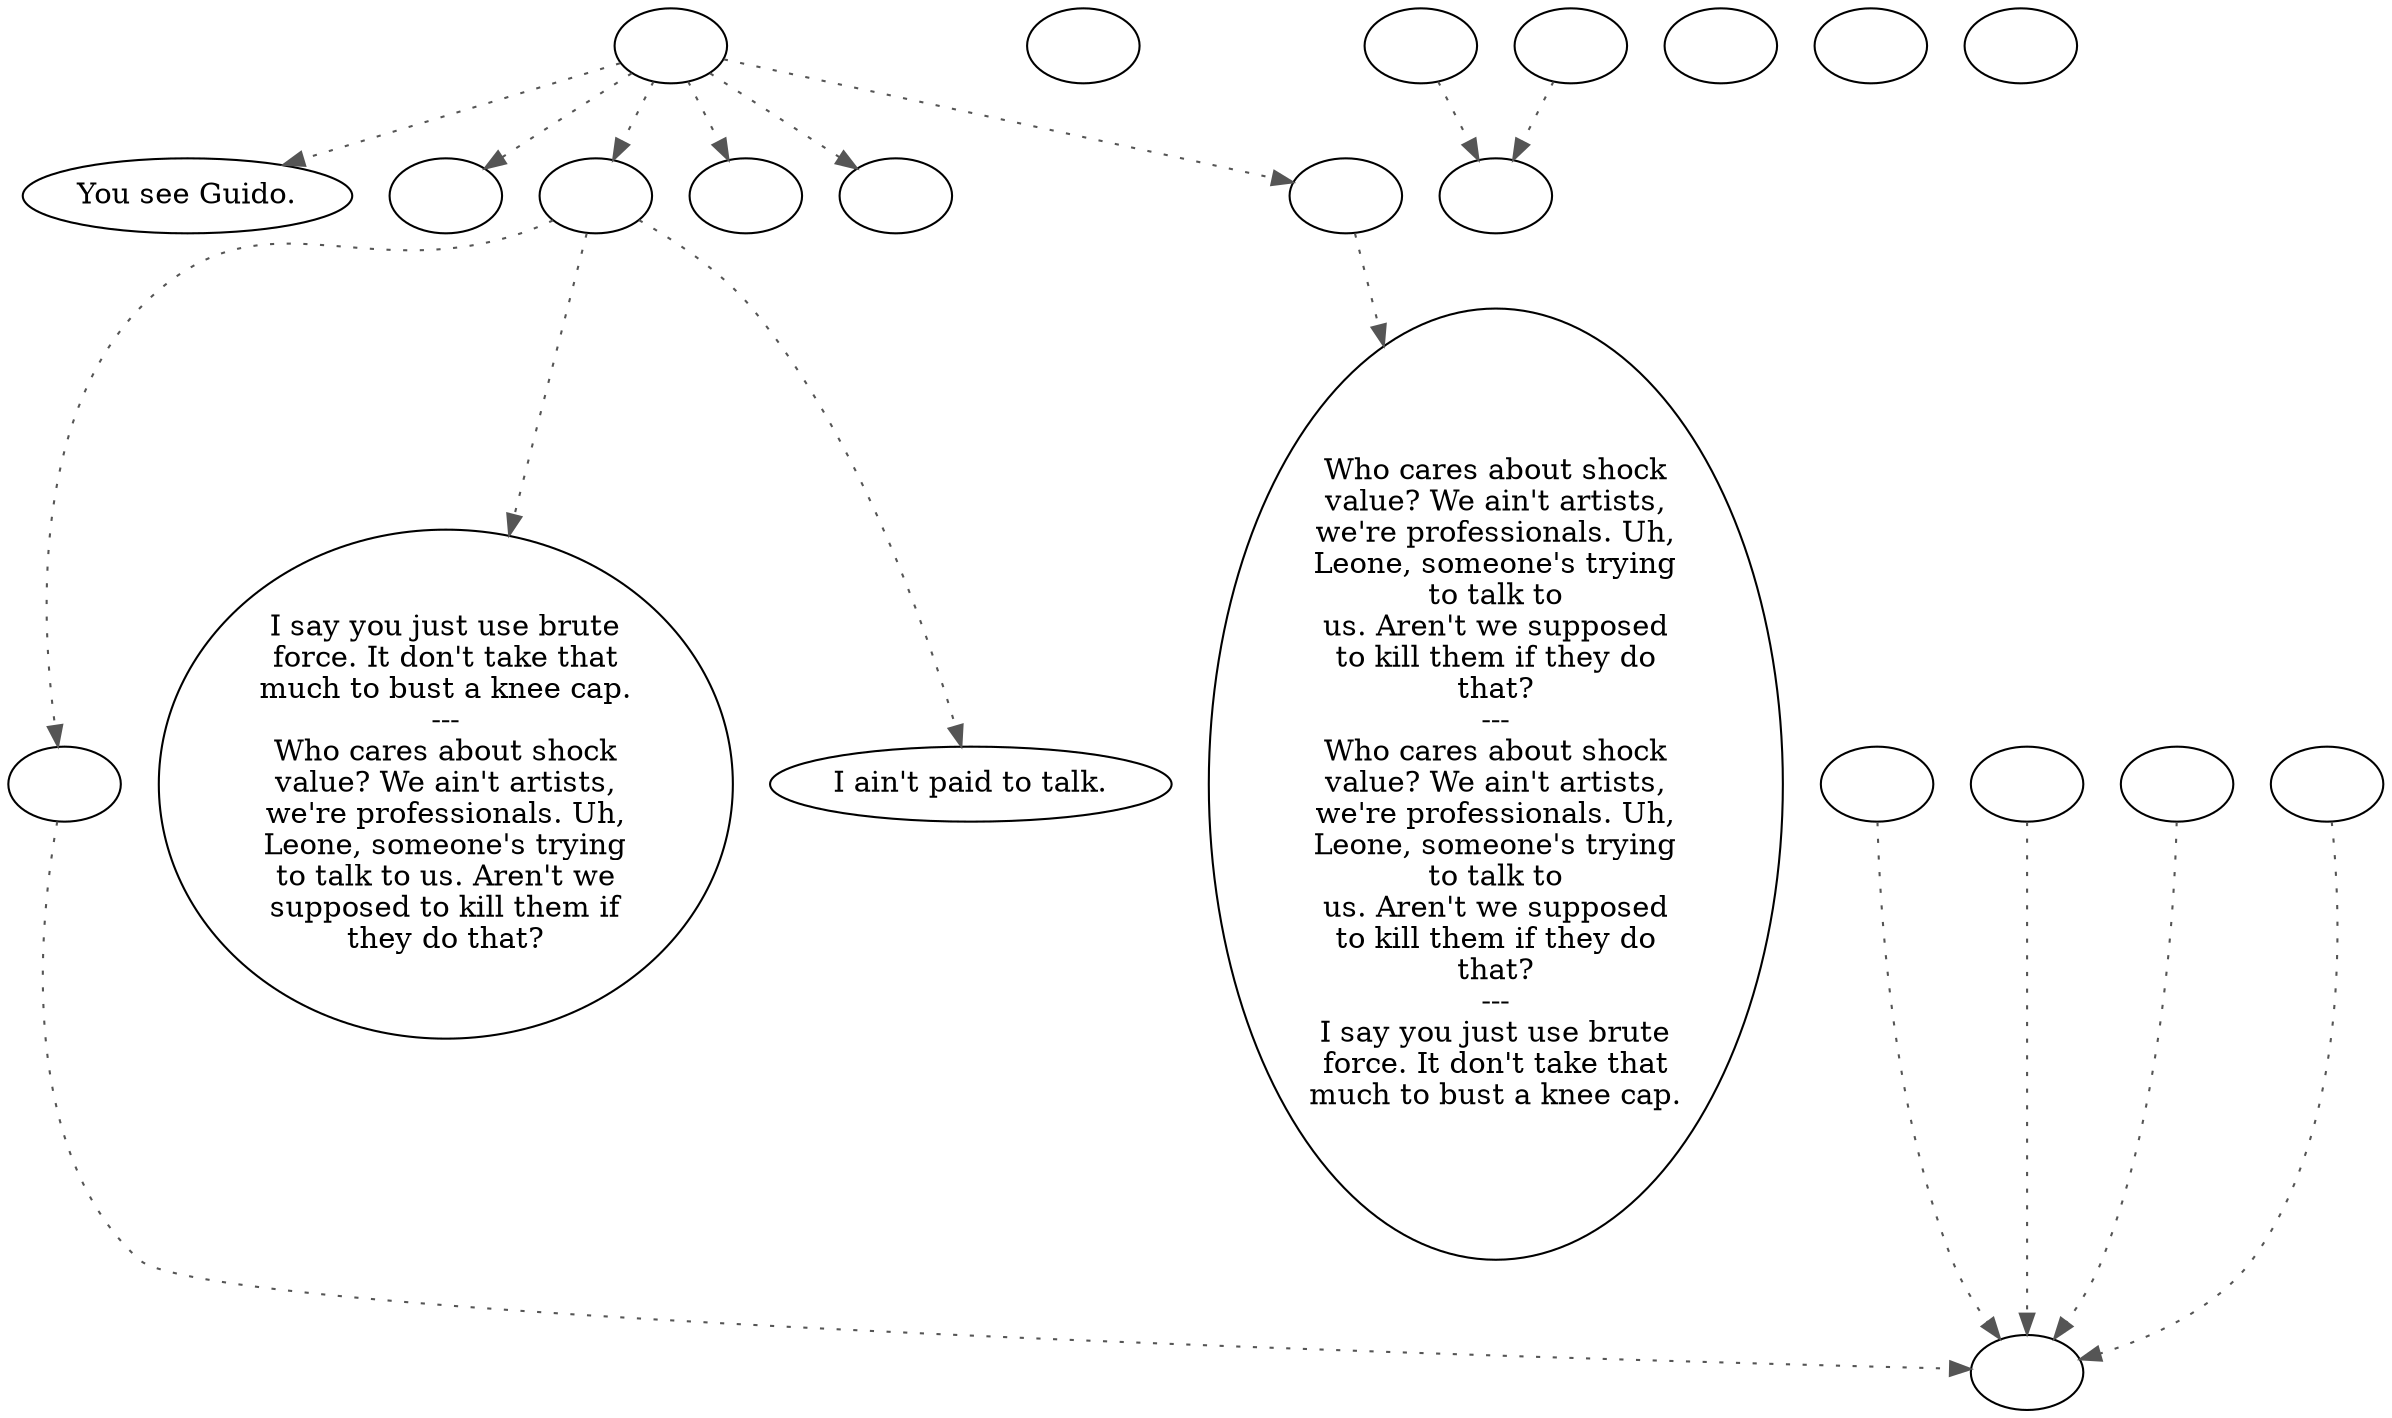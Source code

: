 digraph GUIDO {
  "start" [style=filled       fillcolor="#FFFFFF"       color="#000000"]
  "start" -> "look_at_p_proc" [style=dotted color="#555555"]
  "start" -> "pickup_p_proc" [style=dotted color="#555555"]
  "start" -> "talk_p_proc" [style=dotted color="#555555"]
  "start" -> "critter_p_proc" [style=dotted color="#555555"]
  "start" -> "destroy_p_proc" [style=dotted color="#555555"]
  "start" -> "timed_event_p_proc" [style=dotted color="#555555"]
  "start" [label=""]
  "combat" [style=filled       fillcolor="#FFFFFF"       color="#000000"]
  "combat" [label=""]
  "critter_p_proc" [style=filled       fillcolor="#FFFFFF"       color="#000000"]
  "critter_p_proc" [label=""]
  "pickup_p_proc" [style=filled       fillcolor="#FFFFFF"       color="#000000"]
  "pickup_p_proc" [label=""]
  "talk_p_proc" [style=filled       fillcolor="#FFFFFF"       color="#000000"]
  "talk_p_proc" -> "get_reaction" [style=dotted color="#555555"]
  "talk_p_proc" -> "Guido00" [style=dotted color="#555555"]
  "talk_p_proc" -> "Guido01" [style=dotted color="#555555"]
  "talk_p_proc" [label=""]
  "destroy_p_proc" [style=filled       fillcolor="#FFFFFF"       color="#000000"]
  "destroy_p_proc" [label=""]
  "look_at_p_proc" [style=filled       fillcolor="#FFFFFF"       color="#000000"]
  "look_at_p_proc" [label="You see Guido."]
  "timed_event_p_proc" [style=filled       fillcolor="#FFFFFF"       color="#000000"]
  "timed_event_p_proc" -> "Guido02" [style=dotted color="#555555"]
  "timed_event_p_proc" [label=""]
  "Guido00" [style=filled       fillcolor="#FFFFFF"       color="#000000"]
  "Guido00" [label="I say you just use brute\nforce. It don't take that\nmuch to bust a knee cap.\n---\nWho cares about shock\nvalue? We ain't artists,\nwe're professionals. Uh,\nLeone, someone's trying\nto talk to us. Aren't we\nsupposed to kill them if\nthey do that?"]
  "Guido01" [style=filled       fillcolor="#FFFFFF"       color="#000000"]
  "Guido01" [label="I ain't paid to talk."]
  "Guido02" [style=filled       fillcolor="#FFFFFF"       color="#000000"]
  "Guido02" [label="Who cares about shock\nvalue? We ain't artists,\nwe're professionals. Uh,\nLeone, someone's trying\nto talk to\nus. Aren't we supposed\nto kill them if they do\nthat?\n---\nWho cares about shock\nvalue? We ain't artists,\nwe're professionals. Uh,\nLeone, someone's trying\nto talk to\nus. Aren't we supposed\nto kill them if they do\nthat?\n---\nI say you just use brute\nforce. It don't take that\nmuch to bust a knee cap."]
  "get_reaction" [style=filled       fillcolor="#FFFFFF"       color="#000000"]
  "get_reaction" -> "ReactToLevel" [style=dotted color="#555555"]
  "get_reaction" [label=""]
  "ReactToLevel" [style=filled       fillcolor="#FFFFFF"       color="#000000"]
  "ReactToLevel" [label=""]
  "LevelToReact" [style=filled       fillcolor="#FFFFFF"       color="#000000"]
  "LevelToReact" [label=""]
  "UpReact" [style=filled       fillcolor="#FFFFFF"       color="#000000"]
  "UpReact" -> "ReactToLevel" [style=dotted color="#555555"]
  "UpReact" [label=""]
  "DownReact" [style=filled       fillcolor="#FFFFFF"       color="#000000"]
  "DownReact" -> "ReactToLevel" [style=dotted color="#555555"]
  "DownReact" [label=""]
  "BottomReact" [style=filled       fillcolor="#FFFFFF"       color="#000000"]
  "BottomReact" [label=""]
  "TopReact" [style=filled       fillcolor="#FFFFFF"       color="#000000"]
  "TopReact" [label=""]
  "BigUpReact" [style=filled       fillcolor="#FFFFFF"       color="#000000"]
  "BigUpReact" -> "ReactToLevel" [style=dotted color="#555555"]
  "BigUpReact" [label=""]
  "BigDownReact" [style=filled       fillcolor="#FFFFFF"       color="#000000"]
  "BigDownReact" -> "ReactToLevel" [style=dotted color="#555555"]
  "BigDownReact" [label=""]
  "UpReactLevel" [style=filled       fillcolor="#FFFFFF"       color="#000000"]
  "UpReactLevel" -> "LevelToReact" [style=dotted color="#555555"]
  "UpReactLevel" [label=""]
  "DownReactLevel" [style=filled       fillcolor="#FFFFFF"       color="#000000"]
  "DownReactLevel" -> "LevelToReact" [style=dotted color="#555555"]
  "DownReactLevel" [label=""]
  "Goodbyes" [style=filled       fillcolor="#FFFFFF"       color="#000000"]
  "Goodbyes" [label=""]
}
